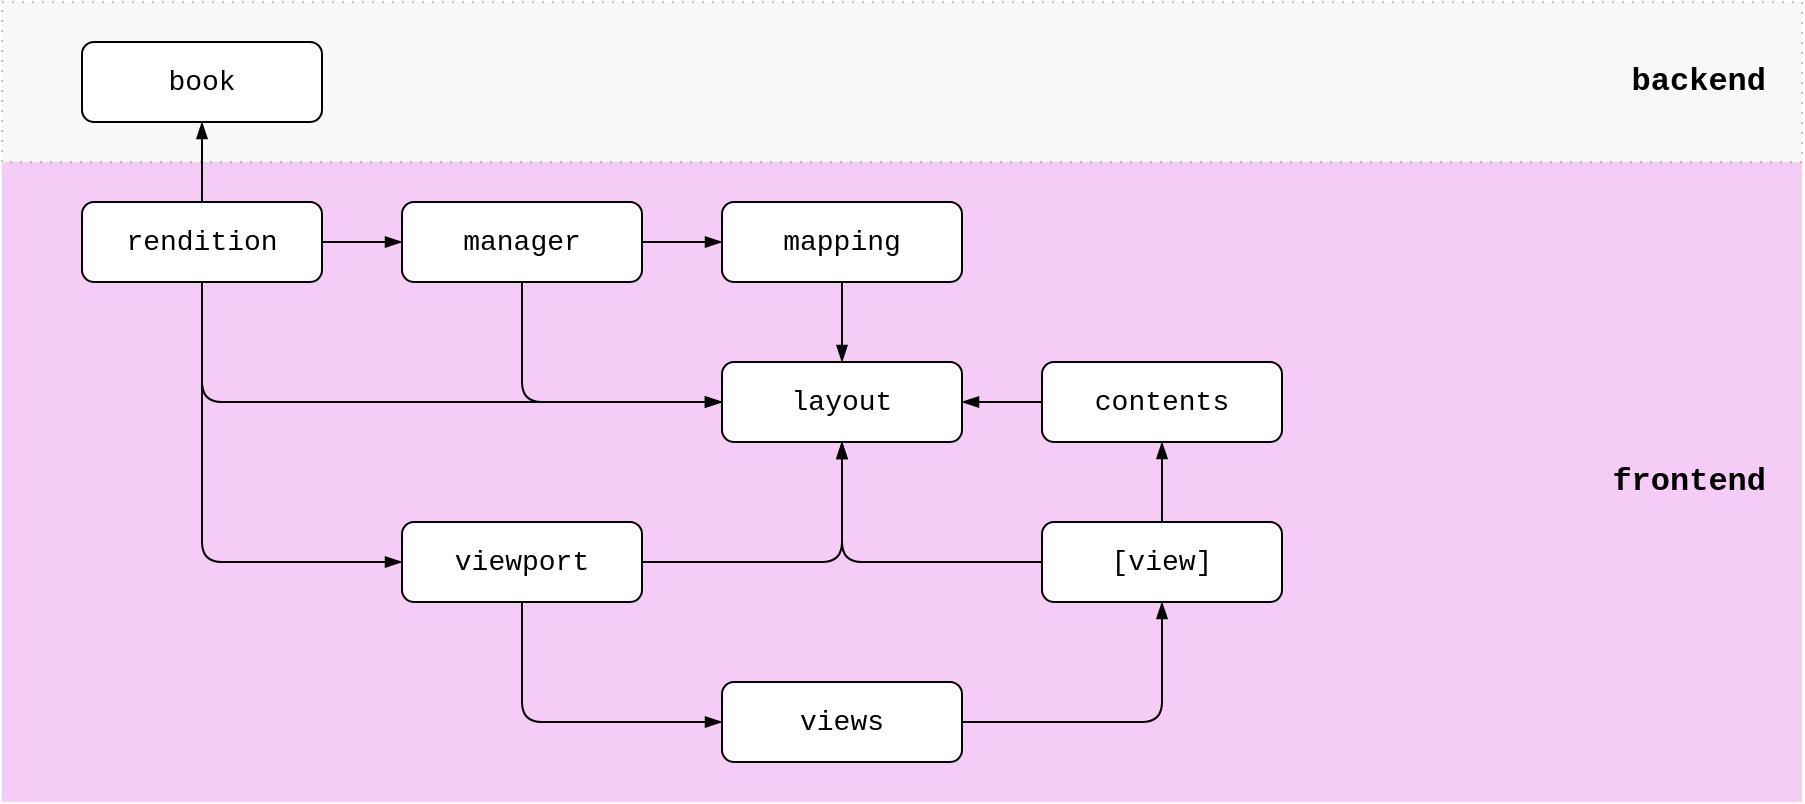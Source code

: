 <mxfile>
    <diagram id="NaQvc3_Vk8Xr-uYyhnr4" name="Page-1">
        <mxGraphModel dx="1034" dy="679" grid="1" gridSize="10" guides="1" tooltips="1" connect="1" arrows="1" fold="1" page="1" pageScale="1" pageWidth="1000" pageHeight="700" math="0" shadow="0">
            <root>
                <mxCell id="0"/>
                <mxCell id="1" parent="0"/>
                <mxCell id="27" value="backend" style="rounded=0;whiteSpace=wrap;html=1;fontFamily=Liberation Mono;fontSize=16;align=right;spacingRight=16;strokeColor=#36393d;fontStyle=1;dashed=1;dashPattern=1 4;fillColor=#E6E6E6;opacity=30;" parent="1" vertex="1">
                    <mxGeometry y="20" width="900" height="80" as="geometry"/>
                </mxCell>
                <mxCell id="26" value="frontend" style="rounded=0;whiteSpace=wrap;html=1;fontFamily=Liberation Mono;fontSize=16;strokeColor=none;align=right;spacingRight=16;fontStyle=1;dashed=1;dashPattern=1 4;fillColor=#CC00CC;opacity=20;" parent="1" vertex="1">
                    <mxGeometry y="100" width="900" height="320" as="geometry"/>
                </mxCell>
                <mxCell id="2" value="layout" style="rounded=1;whiteSpace=wrap;html=1;fontFamily=Liberation Mono;fontStyle=0;fontSize=14;align=center;spacingLeft=0;spacing=0;" parent="1" vertex="1">
                    <mxGeometry x="360" y="200" width="120" height="40" as="geometry"/>
                </mxCell>
                <mxCell id="4" style="edgeStyle=orthogonalEdgeStyle;html=1;exitX=0.5;exitY=1;exitDx=0;exitDy=0;entryX=0.5;entryY=0;entryDx=0;entryDy=0;fontFamily=Liberation Mono;fontSize=18;endArrow=blockThin;endFill=1;" parent="1" source="3" target="2" edge="1">
                    <mxGeometry relative="1" as="geometry"/>
                </mxCell>
                <mxCell id="3" value="mapping" style="rounded=1;whiteSpace=wrap;html=1;fontFamily=Liberation Mono;fontStyle=0;fontSize=14;align=center;spacingLeft=0;spacing=0;" parent="1" vertex="1">
                    <mxGeometry x="360" y="120" width="120" height="40" as="geometry"/>
                </mxCell>
                <mxCell id="6" style="edgeStyle=orthogonalEdgeStyle;html=1;exitX=1;exitY=0.5;exitDx=0;exitDy=0;entryX=0;entryY=0.5;entryDx=0;entryDy=0;fontFamily=Liberation Mono;fontSize=18;endArrow=blockThin;endFill=1;" parent="1" source="5" target="3" edge="1">
                    <mxGeometry relative="1" as="geometry"/>
                </mxCell>
                <mxCell id="12" style="edgeStyle=orthogonalEdgeStyle;html=1;exitX=0.5;exitY=1;exitDx=0;exitDy=0;entryX=0;entryY=0.5;entryDx=0;entryDy=0;fontFamily=Liberation Mono;fontSize=18;endArrow=blockThin;endFill=1;" parent="1" source="5" target="2" edge="1">
                    <mxGeometry relative="1" as="geometry"/>
                </mxCell>
                <mxCell id="5" value="manager" style="rounded=1;whiteSpace=wrap;html=1;fontFamily=Liberation Mono;fontStyle=0;fontSize=14;align=center;spacing=0;spacingLeft=0;" parent="1" vertex="1">
                    <mxGeometry x="200" y="120" width="120" height="40" as="geometry"/>
                </mxCell>
                <mxCell id="9" style="edgeStyle=orthogonalEdgeStyle;html=1;fontFamily=Liberation Mono;fontSize=18;endArrow=blockThin;endFill=1;" parent="1" source="64" target="2" edge="1">
                    <mxGeometry relative="1" as="geometry"/>
                </mxCell>
                <mxCell id="38" style="edgeStyle=orthogonalEdgeStyle;html=1;entryX=0;entryY=0.5;entryDx=0;entryDy=0;fontFamily=Liberation Mono;fontSize=18;endArrow=blockThin;endFill=1;exitX=0.5;exitY=1;exitDx=0;exitDy=0;" parent="1" source="64" target="63" edge="1">
                    <mxGeometry relative="1" as="geometry">
                        <mxPoint x="360" y="380" as="targetPoint"/>
                    </mxGeometry>
                </mxCell>
                <mxCell id="52" style="edgeStyle=orthogonalEdgeStyle;html=1;exitX=0.5;exitY=0;exitDx=0;exitDy=0;entryX=0.5;entryY=1;entryDx=0;entryDy=0;endArrow=blockThin;endFill=1;startArrow=none;startFill=0;" parent="1" source="10" target="28" edge="1">
                    <mxGeometry relative="1" as="geometry"/>
                </mxCell>
                <mxCell id="56" style="edgeStyle=orthogonalEdgeStyle;html=1;exitX=0.5;exitY=1;exitDx=0;exitDy=0;entryX=0;entryY=0.5;entryDx=0;entryDy=0;endArrow=blockThin;endFill=1;" parent="1" source="10" target="64" edge="1">
                    <mxGeometry relative="1" as="geometry"/>
                </mxCell>
                <mxCell id="57" style="edgeStyle=orthogonalEdgeStyle;html=1;exitX=1;exitY=0.5;exitDx=0;exitDy=0;entryX=0;entryY=0.5;entryDx=0;entryDy=0;endArrow=blockThin;endFill=1;" parent="1" source="10" target="5" edge="1">
                    <mxGeometry relative="1" as="geometry">
                        <Array as="points">
                            <mxPoint x="180" y="140"/>
                            <mxPoint x="180" y="140"/>
                        </Array>
                    </mxGeometry>
                </mxCell>
                <mxCell id="58" style="edgeStyle=orthogonalEdgeStyle;html=1;exitX=0.5;exitY=1;exitDx=0;exitDy=0;entryX=0;entryY=0.5;entryDx=0;entryDy=0;endArrow=blockThin;endFill=1;" parent="1" source="10" target="2" edge="1">
                    <mxGeometry relative="1" as="geometry"/>
                </mxCell>
                <mxCell id="10" value="rendition" style="rounded=1;whiteSpace=wrap;html=1;fontFamily=Liberation Mono;fontStyle=0;fontSize=14;align=center;spacing=0;spacingLeft=0;" parent="1" vertex="1">
                    <mxGeometry x="40" y="120" width="120" height="40" as="geometry"/>
                </mxCell>
                <mxCell id="19" style="edgeStyle=orthogonalEdgeStyle;html=1;fontFamily=Liberation Mono;fontSize=18;endArrow=blockThin;endFill=1;entryX=0.5;entryY=1;entryDx=0;entryDy=0;" parent="1" source="63" target="16" edge="1">
                    <mxGeometry relative="1" as="geometry"/>
                </mxCell>
                <mxCell id="18" style="edgeStyle=orthogonalEdgeStyle;html=1;exitX=0.5;exitY=0;exitDx=0;exitDy=0;fontFamily=Liberation Mono;fontSize=18;endArrow=blockThin;endFill=1;" parent="1" source="16" target="17" edge="1">
                    <mxGeometry relative="1" as="geometry"/>
                </mxCell>
                <mxCell id="61" style="edgeStyle=orthogonalEdgeStyle;shape=connector;rounded=1;html=1;exitX=0;exitY=0.5;exitDx=0;exitDy=0;entryX=0.5;entryY=1;entryDx=0;entryDy=0;labelBackgroundColor=default;strokeColor=default;fontFamily=Liberation Mono;fontSize=18;fontColor=default;endArrow=blockThin;endFill=1;" parent="1" source="16" target="2" edge="1">
                    <mxGeometry relative="1" as="geometry"/>
                </mxCell>
                <mxCell id="16" value="[view]" style="rounded=1;whiteSpace=wrap;html=1;fontFamily=Liberation Mono;fontStyle=0;fontSize=14;align=center;spacingLeft=0;spacing=0;" parent="1" vertex="1">
                    <mxGeometry x="520" y="280" width="120" height="40" as="geometry"/>
                </mxCell>
                <mxCell id="22" style="edgeStyle=orthogonalEdgeStyle;html=1;exitX=0;exitY=0.5;exitDx=0;exitDy=0;entryX=1;entryY=0.5;entryDx=0;entryDy=0;fontFamily=Liberation Mono;fontSize=18;endArrow=blockThin;endFill=1;" parent="1" source="17" target="2" edge="1">
                    <mxGeometry relative="1" as="geometry"/>
                </mxCell>
                <mxCell id="17" value="contents" style="rounded=1;whiteSpace=wrap;html=1;fontFamily=Liberation Mono;fontStyle=0;fontSize=14;align=center;spacing=0;spacingLeft=0;" parent="1" vertex="1">
                    <mxGeometry x="520" y="200" width="120" height="40" as="geometry"/>
                </mxCell>
                <mxCell id="28" value="book" style="rounded=1;whiteSpace=wrap;html=1;fontFamily=Liberation Mono;fontStyle=0;fontSize=14;align=center;spacing=0;spacingLeft=0;" parent="1" vertex="1">
                    <mxGeometry x="40" y="40" width="120" height="40" as="geometry"/>
                </mxCell>
                <mxCell id="63" value="views" style="rounded=1;whiteSpace=wrap;html=1;fontFamily=Liberation Mono;fontSize=14;fontColor=default;fontStyle=0;spacing=0;spacingLeft=0;" parent="1" vertex="1">
                    <mxGeometry x="360" y="360" width="120" height="40" as="geometry"/>
                </mxCell>
                <mxCell id="64" value="viewport" style="rounded=1;whiteSpace=wrap;html=1;fontFamily=Liberation Mono;fontSize=14;fontColor=default;fontStyle=0;spacing=0;spacingLeft=0;" parent="1" vertex="1">
                    <mxGeometry x="200" y="280" width="120" height="40" as="geometry"/>
                </mxCell>
            </root>
        </mxGraphModel>
    </diagram>
</mxfile>